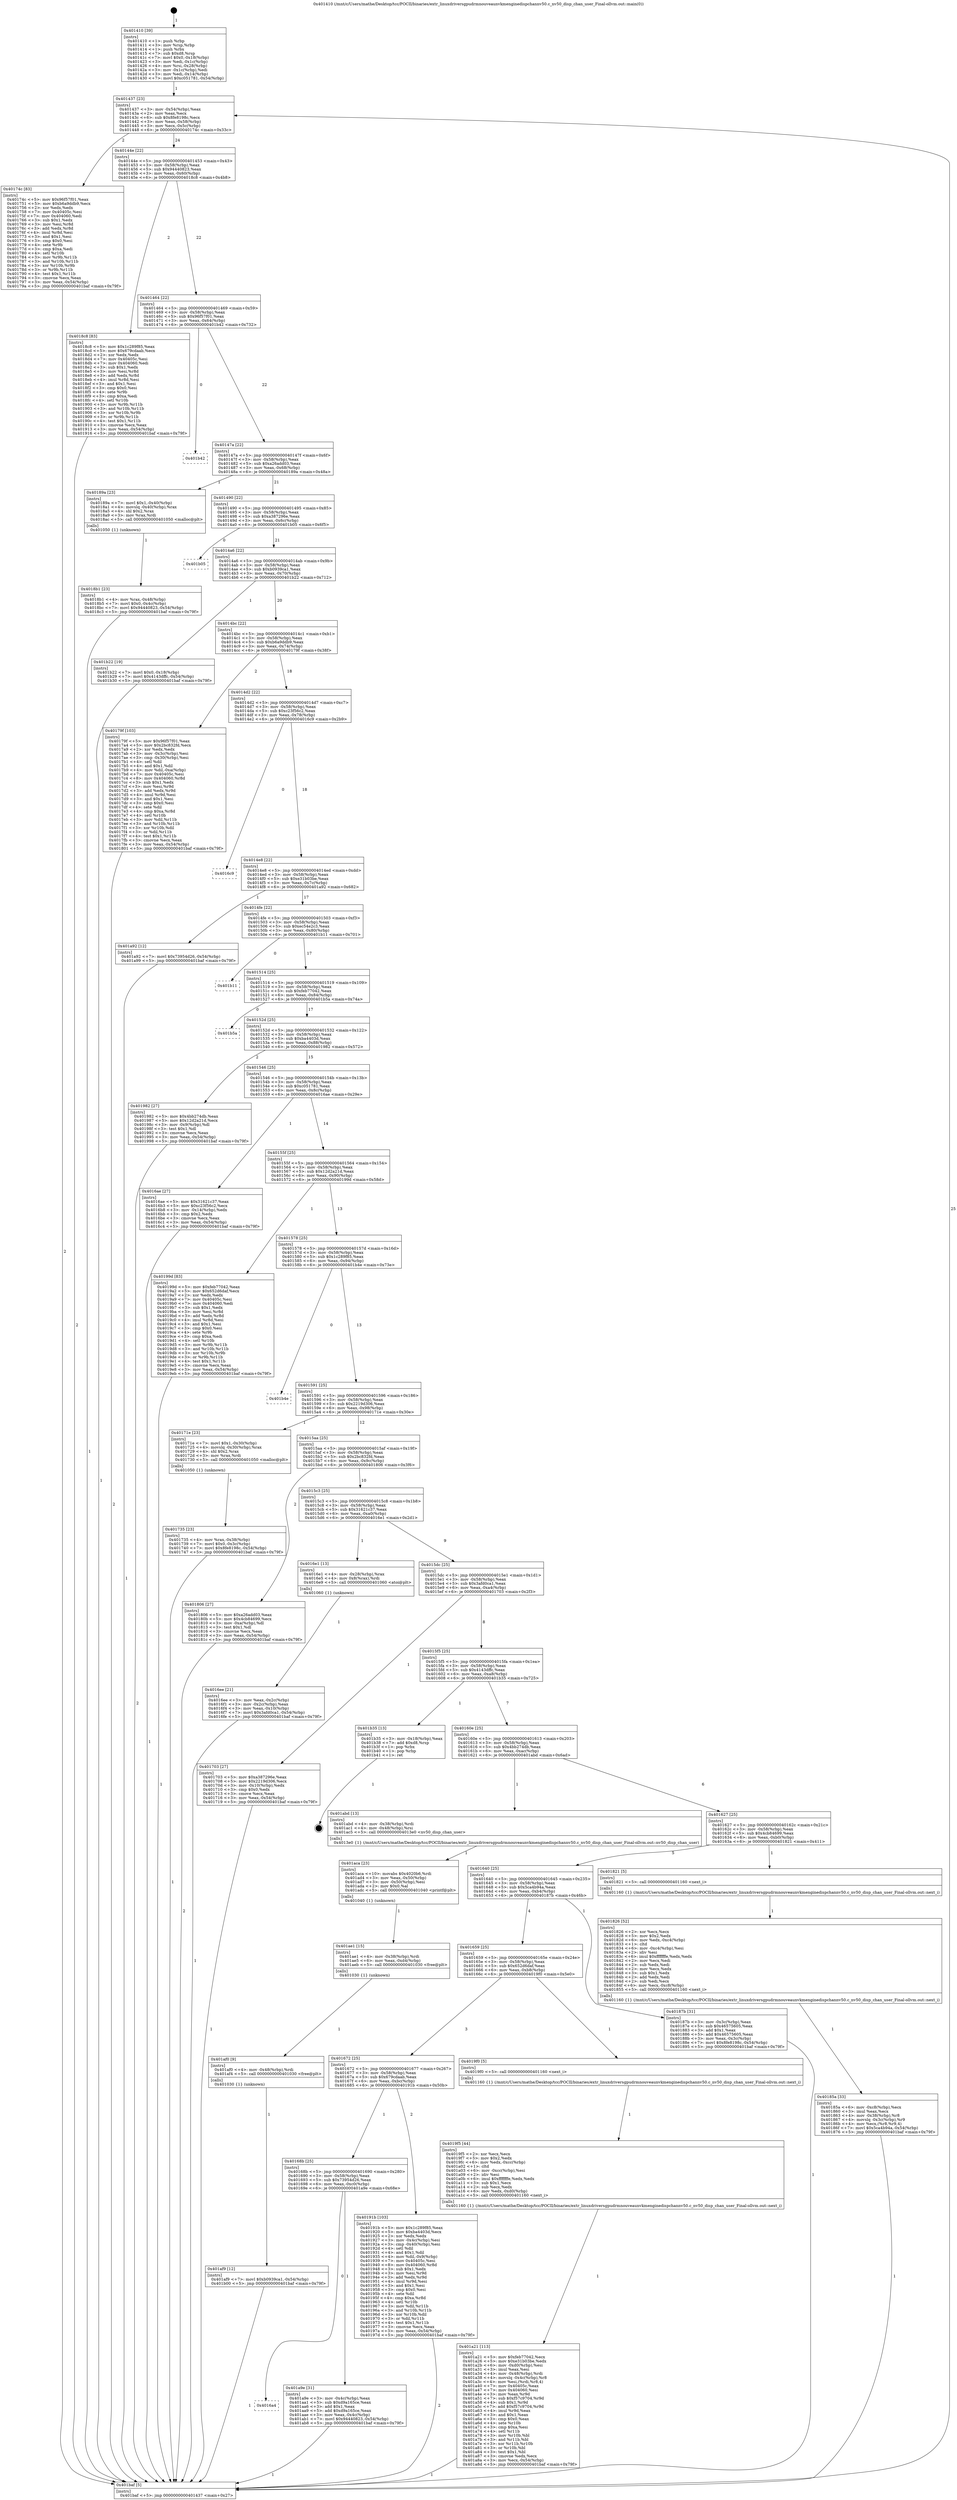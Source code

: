 digraph "0x401410" {
  label = "0x401410 (/mnt/c/Users/mathe/Desktop/tcc/POCII/binaries/extr_linuxdriversgpudrmnouveaunvkmenginedispchannv50.c_nv50_disp_chan_user_Final-ollvm.out::main(0))"
  labelloc = "t"
  node[shape=record]

  Entry [label="",width=0.3,height=0.3,shape=circle,fillcolor=black,style=filled]
  "0x401437" [label="{
     0x401437 [23]\l
     | [instrs]\l
     &nbsp;&nbsp;0x401437 \<+3\>: mov -0x54(%rbp),%eax\l
     &nbsp;&nbsp;0x40143a \<+2\>: mov %eax,%ecx\l
     &nbsp;&nbsp;0x40143c \<+6\>: sub $0x8fe8198c,%ecx\l
     &nbsp;&nbsp;0x401442 \<+3\>: mov %eax,-0x58(%rbp)\l
     &nbsp;&nbsp;0x401445 \<+3\>: mov %ecx,-0x5c(%rbp)\l
     &nbsp;&nbsp;0x401448 \<+6\>: je 000000000040174c \<main+0x33c\>\l
  }"]
  "0x40174c" [label="{
     0x40174c [83]\l
     | [instrs]\l
     &nbsp;&nbsp;0x40174c \<+5\>: mov $0x96f57f01,%eax\l
     &nbsp;&nbsp;0x401751 \<+5\>: mov $0xb6a9ddb9,%ecx\l
     &nbsp;&nbsp;0x401756 \<+2\>: xor %edx,%edx\l
     &nbsp;&nbsp;0x401758 \<+7\>: mov 0x40405c,%esi\l
     &nbsp;&nbsp;0x40175f \<+7\>: mov 0x404060,%edi\l
     &nbsp;&nbsp;0x401766 \<+3\>: sub $0x1,%edx\l
     &nbsp;&nbsp;0x401769 \<+3\>: mov %esi,%r8d\l
     &nbsp;&nbsp;0x40176c \<+3\>: add %edx,%r8d\l
     &nbsp;&nbsp;0x40176f \<+4\>: imul %r8d,%esi\l
     &nbsp;&nbsp;0x401773 \<+3\>: and $0x1,%esi\l
     &nbsp;&nbsp;0x401776 \<+3\>: cmp $0x0,%esi\l
     &nbsp;&nbsp;0x401779 \<+4\>: sete %r9b\l
     &nbsp;&nbsp;0x40177d \<+3\>: cmp $0xa,%edi\l
     &nbsp;&nbsp;0x401780 \<+4\>: setl %r10b\l
     &nbsp;&nbsp;0x401784 \<+3\>: mov %r9b,%r11b\l
     &nbsp;&nbsp;0x401787 \<+3\>: and %r10b,%r11b\l
     &nbsp;&nbsp;0x40178a \<+3\>: xor %r10b,%r9b\l
     &nbsp;&nbsp;0x40178d \<+3\>: or %r9b,%r11b\l
     &nbsp;&nbsp;0x401790 \<+4\>: test $0x1,%r11b\l
     &nbsp;&nbsp;0x401794 \<+3\>: cmovne %ecx,%eax\l
     &nbsp;&nbsp;0x401797 \<+3\>: mov %eax,-0x54(%rbp)\l
     &nbsp;&nbsp;0x40179a \<+5\>: jmp 0000000000401baf \<main+0x79f\>\l
  }"]
  "0x40144e" [label="{
     0x40144e [22]\l
     | [instrs]\l
     &nbsp;&nbsp;0x40144e \<+5\>: jmp 0000000000401453 \<main+0x43\>\l
     &nbsp;&nbsp;0x401453 \<+3\>: mov -0x58(%rbp),%eax\l
     &nbsp;&nbsp;0x401456 \<+5\>: sub $0x94440823,%eax\l
     &nbsp;&nbsp;0x40145b \<+3\>: mov %eax,-0x60(%rbp)\l
     &nbsp;&nbsp;0x40145e \<+6\>: je 00000000004018c8 \<main+0x4b8\>\l
  }"]
  Exit [label="",width=0.3,height=0.3,shape=circle,fillcolor=black,style=filled,peripheries=2]
  "0x4018c8" [label="{
     0x4018c8 [83]\l
     | [instrs]\l
     &nbsp;&nbsp;0x4018c8 \<+5\>: mov $0x1c289f85,%eax\l
     &nbsp;&nbsp;0x4018cd \<+5\>: mov $0x679cdaab,%ecx\l
     &nbsp;&nbsp;0x4018d2 \<+2\>: xor %edx,%edx\l
     &nbsp;&nbsp;0x4018d4 \<+7\>: mov 0x40405c,%esi\l
     &nbsp;&nbsp;0x4018db \<+7\>: mov 0x404060,%edi\l
     &nbsp;&nbsp;0x4018e2 \<+3\>: sub $0x1,%edx\l
     &nbsp;&nbsp;0x4018e5 \<+3\>: mov %esi,%r8d\l
     &nbsp;&nbsp;0x4018e8 \<+3\>: add %edx,%r8d\l
     &nbsp;&nbsp;0x4018eb \<+4\>: imul %r8d,%esi\l
     &nbsp;&nbsp;0x4018ef \<+3\>: and $0x1,%esi\l
     &nbsp;&nbsp;0x4018f2 \<+3\>: cmp $0x0,%esi\l
     &nbsp;&nbsp;0x4018f5 \<+4\>: sete %r9b\l
     &nbsp;&nbsp;0x4018f9 \<+3\>: cmp $0xa,%edi\l
     &nbsp;&nbsp;0x4018fc \<+4\>: setl %r10b\l
     &nbsp;&nbsp;0x401900 \<+3\>: mov %r9b,%r11b\l
     &nbsp;&nbsp;0x401903 \<+3\>: and %r10b,%r11b\l
     &nbsp;&nbsp;0x401906 \<+3\>: xor %r10b,%r9b\l
     &nbsp;&nbsp;0x401909 \<+3\>: or %r9b,%r11b\l
     &nbsp;&nbsp;0x40190c \<+4\>: test $0x1,%r11b\l
     &nbsp;&nbsp;0x401910 \<+3\>: cmovne %ecx,%eax\l
     &nbsp;&nbsp;0x401913 \<+3\>: mov %eax,-0x54(%rbp)\l
     &nbsp;&nbsp;0x401916 \<+5\>: jmp 0000000000401baf \<main+0x79f\>\l
  }"]
  "0x401464" [label="{
     0x401464 [22]\l
     | [instrs]\l
     &nbsp;&nbsp;0x401464 \<+5\>: jmp 0000000000401469 \<main+0x59\>\l
     &nbsp;&nbsp;0x401469 \<+3\>: mov -0x58(%rbp),%eax\l
     &nbsp;&nbsp;0x40146c \<+5\>: sub $0x96f57f01,%eax\l
     &nbsp;&nbsp;0x401471 \<+3\>: mov %eax,-0x64(%rbp)\l
     &nbsp;&nbsp;0x401474 \<+6\>: je 0000000000401b42 \<main+0x732\>\l
  }"]
  "0x401af9" [label="{
     0x401af9 [12]\l
     | [instrs]\l
     &nbsp;&nbsp;0x401af9 \<+7\>: movl $0xb0939ca1,-0x54(%rbp)\l
     &nbsp;&nbsp;0x401b00 \<+5\>: jmp 0000000000401baf \<main+0x79f\>\l
  }"]
  "0x401b42" [label="{
     0x401b42\l
  }", style=dashed]
  "0x40147a" [label="{
     0x40147a [22]\l
     | [instrs]\l
     &nbsp;&nbsp;0x40147a \<+5\>: jmp 000000000040147f \<main+0x6f\>\l
     &nbsp;&nbsp;0x40147f \<+3\>: mov -0x58(%rbp),%eax\l
     &nbsp;&nbsp;0x401482 \<+5\>: sub $0xa26add03,%eax\l
     &nbsp;&nbsp;0x401487 \<+3\>: mov %eax,-0x68(%rbp)\l
     &nbsp;&nbsp;0x40148a \<+6\>: je 000000000040189a \<main+0x48a\>\l
  }"]
  "0x401af0" [label="{
     0x401af0 [9]\l
     | [instrs]\l
     &nbsp;&nbsp;0x401af0 \<+4\>: mov -0x48(%rbp),%rdi\l
     &nbsp;&nbsp;0x401af4 \<+5\>: call 0000000000401030 \<free@plt\>\l
     | [calls]\l
     &nbsp;&nbsp;0x401030 \{1\} (unknown)\l
  }"]
  "0x40189a" [label="{
     0x40189a [23]\l
     | [instrs]\l
     &nbsp;&nbsp;0x40189a \<+7\>: movl $0x1,-0x40(%rbp)\l
     &nbsp;&nbsp;0x4018a1 \<+4\>: movslq -0x40(%rbp),%rax\l
     &nbsp;&nbsp;0x4018a5 \<+4\>: shl $0x2,%rax\l
     &nbsp;&nbsp;0x4018a9 \<+3\>: mov %rax,%rdi\l
     &nbsp;&nbsp;0x4018ac \<+5\>: call 0000000000401050 \<malloc@plt\>\l
     | [calls]\l
     &nbsp;&nbsp;0x401050 \{1\} (unknown)\l
  }"]
  "0x401490" [label="{
     0x401490 [22]\l
     | [instrs]\l
     &nbsp;&nbsp;0x401490 \<+5\>: jmp 0000000000401495 \<main+0x85\>\l
     &nbsp;&nbsp;0x401495 \<+3\>: mov -0x58(%rbp),%eax\l
     &nbsp;&nbsp;0x401498 \<+5\>: sub $0xa387296e,%eax\l
     &nbsp;&nbsp;0x40149d \<+3\>: mov %eax,-0x6c(%rbp)\l
     &nbsp;&nbsp;0x4014a0 \<+6\>: je 0000000000401b05 \<main+0x6f5\>\l
  }"]
  "0x401ae1" [label="{
     0x401ae1 [15]\l
     | [instrs]\l
     &nbsp;&nbsp;0x401ae1 \<+4\>: mov -0x38(%rbp),%rdi\l
     &nbsp;&nbsp;0x401ae5 \<+6\>: mov %eax,-0xd4(%rbp)\l
     &nbsp;&nbsp;0x401aeb \<+5\>: call 0000000000401030 \<free@plt\>\l
     | [calls]\l
     &nbsp;&nbsp;0x401030 \{1\} (unknown)\l
  }"]
  "0x401b05" [label="{
     0x401b05\l
  }", style=dashed]
  "0x4014a6" [label="{
     0x4014a6 [22]\l
     | [instrs]\l
     &nbsp;&nbsp;0x4014a6 \<+5\>: jmp 00000000004014ab \<main+0x9b\>\l
     &nbsp;&nbsp;0x4014ab \<+3\>: mov -0x58(%rbp),%eax\l
     &nbsp;&nbsp;0x4014ae \<+5\>: sub $0xb0939ca1,%eax\l
     &nbsp;&nbsp;0x4014b3 \<+3\>: mov %eax,-0x70(%rbp)\l
     &nbsp;&nbsp;0x4014b6 \<+6\>: je 0000000000401b22 \<main+0x712\>\l
  }"]
  "0x401aca" [label="{
     0x401aca [23]\l
     | [instrs]\l
     &nbsp;&nbsp;0x401aca \<+10\>: movabs $0x4020b6,%rdi\l
     &nbsp;&nbsp;0x401ad4 \<+3\>: mov %eax,-0x50(%rbp)\l
     &nbsp;&nbsp;0x401ad7 \<+3\>: mov -0x50(%rbp),%esi\l
     &nbsp;&nbsp;0x401ada \<+2\>: mov $0x0,%al\l
     &nbsp;&nbsp;0x401adc \<+5\>: call 0000000000401040 \<printf@plt\>\l
     | [calls]\l
     &nbsp;&nbsp;0x401040 \{1\} (unknown)\l
  }"]
  "0x401b22" [label="{
     0x401b22 [19]\l
     | [instrs]\l
     &nbsp;&nbsp;0x401b22 \<+7\>: movl $0x0,-0x18(%rbp)\l
     &nbsp;&nbsp;0x401b29 \<+7\>: movl $0x4143dffc,-0x54(%rbp)\l
     &nbsp;&nbsp;0x401b30 \<+5\>: jmp 0000000000401baf \<main+0x79f\>\l
  }"]
  "0x4014bc" [label="{
     0x4014bc [22]\l
     | [instrs]\l
     &nbsp;&nbsp;0x4014bc \<+5\>: jmp 00000000004014c1 \<main+0xb1\>\l
     &nbsp;&nbsp;0x4014c1 \<+3\>: mov -0x58(%rbp),%eax\l
     &nbsp;&nbsp;0x4014c4 \<+5\>: sub $0xb6a9ddb9,%eax\l
     &nbsp;&nbsp;0x4014c9 \<+3\>: mov %eax,-0x74(%rbp)\l
     &nbsp;&nbsp;0x4014cc \<+6\>: je 000000000040179f \<main+0x38f\>\l
  }"]
  "0x4016a4" [label="{
     0x4016a4\l
  }", style=dashed]
  "0x40179f" [label="{
     0x40179f [103]\l
     | [instrs]\l
     &nbsp;&nbsp;0x40179f \<+5\>: mov $0x96f57f01,%eax\l
     &nbsp;&nbsp;0x4017a4 \<+5\>: mov $0x2bc832fd,%ecx\l
     &nbsp;&nbsp;0x4017a9 \<+2\>: xor %edx,%edx\l
     &nbsp;&nbsp;0x4017ab \<+3\>: mov -0x3c(%rbp),%esi\l
     &nbsp;&nbsp;0x4017ae \<+3\>: cmp -0x30(%rbp),%esi\l
     &nbsp;&nbsp;0x4017b1 \<+4\>: setl %dil\l
     &nbsp;&nbsp;0x4017b5 \<+4\>: and $0x1,%dil\l
     &nbsp;&nbsp;0x4017b9 \<+4\>: mov %dil,-0xa(%rbp)\l
     &nbsp;&nbsp;0x4017bd \<+7\>: mov 0x40405c,%esi\l
     &nbsp;&nbsp;0x4017c4 \<+8\>: mov 0x404060,%r8d\l
     &nbsp;&nbsp;0x4017cc \<+3\>: sub $0x1,%edx\l
     &nbsp;&nbsp;0x4017cf \<+3\>: mov %esi,%r9d\l
     &nbsp;&nbsp;0x4017d2 \<+3\>: add %edx,%r9d\l
     &nbsp;&nbsp;0x4017d5 \<+4\>: imul %r9d,%esi\l
     &nbsp;&nbsp;0x4017d9 \<+3\>: and $0x1,%esi\l
     &nbsp;&nbsp;0x4017dc \<+3\>: cmp $0x0,%esi\l
     &nbsp;&nbsp;0x4017df \<+4\>: sete %dil\l
     &nbsp;&nbsp;0x4017e3 \<+4\>: cmp $0xa,%r8d\l
     &nbsp;&nbsp;0x4017e7 \<+4\>: setl %r10b\l
     &nbsp;&nbsp;0x4017eb \<+3\>: mov %dil,%r11b\l
     &nbsp;&nbsp;0x4017ee \<+3\>: and %r10b,%r11b\l
     &nbsp;&nbsp;0x4017f1 \<+3\>: xor %r10b,%dil\l
     &nbsp;&nbsp;0x4017f4 \<+3\>: or %dil,%r11b\l
     &nbsp;&nbsp;0x4017f7 \<+4\>: test $0x1,%r11b\l
     &nbsp;&nbsp;0x4017fb \<+3\>: cmovne %ecx,%eax\l
     &nbsp;&nbsp;0x4017fe \<+3\>: mov %eax,-0x54(%rbp)\l
     &nbsp;&nbsp;0x401801 \<+5\>: jmp 0000000000401baf \<main+0x79f\>\l
  }"]
  "0x4014d2" [label="{
     0x4014d2 [22]\l
     | [instrs]\l
     &nbsp;&nbsp;0x4014d2 \<+5\>: jmp 00000000004014d7 \<main+0xc7\>\l
     &nbsp;&nbsp;0x4014d7 \<+3\>: mov -0x58(%rbp),%eax\l
     &nbsp;&nbsp;0x4014da \<+5\>: sub $0xc23f56c2,%eax\l
     &nbsp;&nbsp;0x4014df \<+3\>: mov %eax,-0x78(%rbp)\l
     &nbsp;&nbsp;0x4014e2 \<+6\>: je 00000000004016c9 \<main+0x2b9\>\l
  }"]
  "0x401a9e" [label="{
     0x401a9e [31]\l
     | [instrs]\l
     &nbsp;&nbsp;0x401a9e \<+3\>: mov -0x4c(%rbp),%eax\l
     &nbsp;&nbsp;0x401aa1 \<+5\>: sub $0xd9a165ce,%eax\l
     &nbsp;&nbsp;0x401aa6 \<+3\>: add $0x1,%eax\l
     &nbsp;&nbsp;0x401aa9 \<+5\>: add $0xd9a165ce,%eax\l
     &nbsp;&nbsp;0x401aae \<+3\>: mov %eax,-0x4c(%rbp)\l
     &nbsp;&nbsp;0x401ab1 \<+7\>: movl $0x94440823,-0x54(%rbp)\l
     &nbsp;&nbsp;0x401ab8 \<+5\>: jmp 0000000000401baf \<main+0x79f\>\l
  }"]
  "0x4016c9" [label="{
     0x4016c9\l
  }", style=dashed]
  "0x4014e8" [label="{
     0x4014e8 [22]\l
     | [instrs]\l
     &nbsp;&nbsp;0x4014e8 \<+5\>: jmp 00000000004014ed \<main+0xdd\>\l
     &nbsp;&nbsp;0x4014ed \<+3\>: mov -0x58(%rbp),%eax\l
     &nbsp;&nbsp;0x4014f0 \<+5\>: sub $0xe31b03be,%eax\l
     &nbsp;&nbsp;0x4014f5 \<+3\>: mov %eax,-0x7c(%rbp)\l
     &nbsp;&nbsp;0x4014f8 \<+6\>: je 0000000000401a92 \<main+0x682\>\l
  }"]
  "0x401a21" [label="{
     0x401a21 [113]\l
     | [instrs]\l
     &nbsp;&nbsp;0x401a21 \<+5\>: mov $0xfeb77042,%ecx\l
     &nbsp;&nbsp;0x401a26 \<+5\>: mov $0xe31b03be,%edx\l
     &nbsp;&nbsp;0x401a2b \<+6\>: mov -0xd0(%rbp),%esi\l
     &nbsp;&nbsp;0x401a31 \<+3\>: imul %eax,%esi\l
     &nbsp;&nbsp;0x401a34 \<+4\>: mov -0x48(%rbp),%rdi\l
     &nbsp;&nbsp;0x401a38 \<+4\>: movslq -0x4c(%rbp),%r8\l
     &nbsp;&nbsp;0x401a3c \<+4\>: mov %esi,(%rdi,%r8,4)\l
     &nbsp;&nbsp;0x401a40 \<+7\>: mov 0x40405c,%eax\l
     &nbsp;&nbsp;0x401a47 \<+7\>: mov 0x404060,%esi\l
     &nbsp;&nbsp;0x401a4e \<+3\>: mov %eax,%r9d\l
     &nbsp;&nbsp;0x401a51 \<+7\>: sub $0xf57c9704,%r9d\l
     &nbsp;&nbsp;0x401a58 \<+4\>: sub $0x1,%r9d\l
     &nbsp;&nbsp;0x401a5c \<+7\>: add $0xf57c9704,%r9d\l
     &nbsp;&nbsp;0x401a63 \<+4\>: imul %r9d,%eax\l
     &nbsp;&nbsp;0x401a67 \<+3\>: and $0x1,%eax\l
     &nbsp;&nbsp;0x401a6a \<+3\>: cmp $0x0,%eax\l
     &nbsp;&nbsp;0x401a6d \<+4\>: sete %r10b\l
     &nbsp;&nbsp;0x401a71 \<+3\>: cmp $0xa,%esi\l
     &nbsp;&nbsp;0x401a74 \<+4\>: setl %r11b\l
     &nbsp;&nbsp;0x401a78 \<+3\>: mov %r10b,%bl\l
     &nbsp;&nbsp;0x401a7b \<+3\>: and %r11b,%bl\l
     &nbsp;&nbsp;0x401a7e \<+3\>: xor %r11b,%r10b\l
     &nbsp;&nbsp;0x401a81 \<+3\>: or %r10b,%bl\l
     &nbsp;&nbsp;0x401a84 \<+3\>: test $0x1,%bl\l
     &nbsp;&nbsp;0x401a87 \<+3\>: cmovne %edx,%ecx\l
     &nbsp;&nbsp;0x401a8a \<+3\>: mov %ecx,-0x54(%rbp)\l
     &nbsp;&nbsp;0x401a8d \<+5\>: jmp 0000000000401baf \<main+0x79f\>\l
  }"]
  "0x401a92" [label="{
     0x401a92 [12]\l
     | [instrs]\l
     &nbsp;&nbsp;0x401a92 \<+7\>: movl $0x73954d26,-0x54(%rbp)\l
     &nbsp;&nbsp;0x401a99 \<+5\>: jmp 0000000000401baf \<main+0x79f\>\l
  }"]
  "0x4014fe" [label="{
     0x4014fe [22]\l
     | [instrs]\l
     &nbsp;&nbsp;0x4014fe \<+5\>: jmp 0000000000401503 \<main+0xf3\>\l
     &nbsp;&nbsp;0x401503 \<+3\>: mov -0x58(%rbp),%eax\l
     &nbsp;&nbsp;0x401506 \<+5\>: sub $0xec54e2c3,%eax\l
     &nbsp;&nbsp;0x40150b \<+3\>: mov %eax,-0x80(%rbp)\l
     &nbsp;&nbsp;0x40150e \<+6\>: je 0000000000401b11 \<main+0x701\>\l
  }"]
  "0x4019f5" [label="{
     0x4019f5 [44]\l
     | [instrs]\l
     &nbsp;&nbsp;0x4019f5 \<+2\>: xor %ecx,%ecx\l
     &nbsp;&nbsp;0x4019f7 \<+5\>: mov $0x2,%edx\l
     &nbsp;&nbsp;0x4019fc \<+6\>: mov %edx,-0xcc(%rbp)\l
     &nbsp;&nbsp;0x401a02 \<+1\>: cltd\l
     &nbsp;&nbsp;0x401a03 \<+6\>: mov -0xcc(%rbp),%esi\l
     &nbsp;&nbsp;0x401a09 \<+2\>: idiv %esi\l
     &nbsp;&nbsp;0x401a0b \<+6\>: imul $0xfffffffe,%edx,%edx\l
     &nbsp;&nbsp;0x401a11 \<+3\>: sub $0x1,%ecx\l
     &nbsp;&nbsp;0x401a14 \<+2\>: sub %ecx,%edx\l
     &nbsp;&nbsp;0x401a16 \<+6\>: mov %edx,-0xd0(%rbp)\l
     &nbsp;&nbsp;0x401a1c \<+5\>: call 0000000000401160 \<next_i\>\l
     | [calls]\l
     &nbsp;&nbsp;0x401160 \{1\} (/mnt/c/Users/mathe/Desktop/tcc/POCII/binaries/extr_linuxdriversgpudrmnouveaunvkmenginedispchannv50.c_nv50_disp_chan_user_Final-ollvm.out::next_i)\l
  }"]
  "0x401b11" [label="{
     0x401b11\l
  }", style=dashed]
  "0x401514" [label="{
     0x401514 [25]\l
     | [instrs]\l
     &nbsp;&nbsp;0x401514 \<+5\>: jmp 0000000000401519 \<main+0x109\>\l
     &nbsp;&nbsp;0x401519 \<+3\>: mov -0x58(%rbp),%eax\l
     &nbsp;&nbsp;0x40151c \<+5\>: sub $0xfeb77042,%eax\l
     &nbsp;&nbsp;0x401521 \<+6\>: mov %eax,-0x84(%rbp)\l
     &nbsp;&nbsp;0x401527 \<+6\>: je 0000000000401b5a \<main+0x74a\>\l
  }"]
  "0x40168b" [label="{
     0x40168b [25]\l
     | [instrs]\l
     &nbsp;&nbsp;0x40168b \<+5\>: jmp 0000000000401690 \<main+0x280\>\l
     &nbsp;&nbsp;0x401690 \<+3\>: mov -0x58(%rbp),%eax\l
     &nbsp;&nbsp;0x401693 \<+5\>: sub $0x73954d26,%eax\l
     &nbsp;&nbsp;0x401698 \<+6\>: mov %eax,-0xc0(%rbp)\l
     &nbsp;&nbsp;0x40169e \<+6\>: je 0000000000401a9e \<main+0x68e\>\l
  }"]
  "0x401b5a" [label="{
     0x401b5a\l
  }", style=dashed]
  "0x40152d" [label="{
     0x40152d [25]\l
     | [instrs]\l
     &nbsp;&nbsp;0x40152d \<+5\>: jmp 0000000000401532 \<main+0x122\>\l
     &nbsp;&nbsp;0x401532 \<+3\>: mov -0x58(%rbp),%eax\l
     &nbsp;&nbsp;0x401535 \<+5\>: sub $0xba4403d,%eax\l
     &nbsp;&nbsp;0x40153a \<+6\>: mov %eax,-0x88(%rbp)\l
     &nbsp;&nbsp;0x401540 \<+6\>: je 0000000000401982 \<main+0x572\>\l
  }"]
  "0x40191b" [label="{
     0x40191b [103]\l
     | [instrs]\l
     &nbsp;&nbsp;0x40191b \<+5\>: mov $0x1c289f85,%eax\l
     &nbsp;&nbsp;0x401920 \<+5\>: mov $0xba4403d,%ecx\l
     &nbsp;&nbsp;0x401925 \<+2\>: xor %edx,%edx\l
     &nbsp;&nbsp;0x401927 \<+3\>: mov -0x4c(%rbp),%esi\l
     &nbsp;&nbsp;0x40192a \<+3\>: cmp -0x40(%rbp),%esi\l
     &nbsp;&nbsp;0x40192d \<+4\>: setl %dil\l
     &nbsp;&nbsp;0x401931 \<+4\>: and $0x1,%dil\l
     &nbsp;&nbsp;0x401935 \<+4\>: mov %dil,-0x9(%rbp)\l
     &nbsp;&nbsp;0x401939 \<+7\>: mov 0x40405c,%esi\l
     &nbsp;&nbsp;0x401940 \<+8\>: mov 0x404060,%r8d\l
     &nbsp;&nbsp;0x401948 \<+3\>: sub $0x1,%edx\l
     &nbsp;&nbsp;0x40194b \<+3\>: mov %esi,%r9d\l
     &nbsp;&nbsp;0x40194e \<+3\>: add %edx,%r9d\l
     &nbsp;&nbsp;0x401951 \<+4\>: imul %r9d,%esi\l
     &nbsp;&nbsp;0x401955 \<+3\>: and $0x1,%esi\l
     &nbsp;&nbsp;0x401958 \<+3\>: cmp $0x0,%esi\l
     &nbsp;&nbsp;0x40195b \<+4\>: sete %dil\l
     &nbsp;&nbsp;0x40195f \<+4\>: cmp $0xa,%r8d\l
     &nbsp;&nbsp;0x401963 \<+4\>: setl %r10b\l
     &nbsp;&nbsp;0x401967 \<+3\>: mov %dil,%r11b\l
     &nbsp;&nbsp;0x40196a \<+3\>: and %r10b,%r11b\l
     &nbsp;&nbsp;0x40196d \<+3\>: xor %r10b,%dil\l
     &nbsp;&nbsp;0x401970 \<+3\>: or %dil,%r11b\l
     &nbsp;&nbsp;0x401973 \<+4\>: test $0x1,%r11b\l
     &nbsp;&nbsp;0x401977 \<+3\>: cmovne %ecx,%eax\l
     &nbsp;&nbsp;0x40197a \<+3\>: mov %eax,-0x54(%rbp)\l
     &nbsp;&nbsp;0x40197d \<+5\>: jmp 0000000000401baf \<main+0x79f\>\l
  }"]
  "0x401982" [label="{
     0x401982 [27]\l
     | [instrs]\l
     &nbsp;&nbsp;0x401982 \<+5\>: mov $0x4bb274db,%eax\l
     &nbsp;&nbsp;0x401987 \<+5\>: mov $0x12d2a21d,%ecx\l
     &nbsp;&nbsp;0x40198c \<+3\>: mov -0x9(%rbp),%dl\l
     &nbsp;&nbsp;0x40198f \<+3\>: test $0x1,%dl\l
     &nbsp;&nbsp;0x401992 \<+3\>: cmovne %ecx,%eax\l
     &nbsp;&nbsp;0x401995 \<+3\>: mov %eax,-0x54(%rbp)\l
     &nbsp;&nbsp;0x401998 \<+5\>: jmp 0000000000401baf \<main+0x79f\>\l
  }"]
  "0x401546" [label="{
     0x401546 [25]\l
     | [instrs]\l
     &nbsp;&nbsp;0x401546 \<+5\>: jmp 000000000040154b \<main+0x13b\>\l
     &nbsp;&nbsp;0x40154b \<+3\>: mov -0x58(%rbp),%eax\l
     &nbsp;&nbsp;0x40154e \<+5\>: sub $0xc051781,%eax\l
     &nbsp;&nbsp;0x401553 \<+6\>: mov %eax,-0x8c(%rbp)\l
     &nbsp;&nbsp;0x401559 \<+6\>: je 00000000004016ae \<main+0x29e\>\l
  }"]
  "0x401672" [label="{
     0x401672 [25]\l
     | [instrs]\l
     &nbsp;&nbsp;0x401672 \<+5\>: jmp 0000000000401677 \<main+0x267\>\l
     &nbsp;&nbsp;0x401677 \<+3\>: mov -0x58(%rbp),%eax\l
     &nbsp;&nbsp;0x40167a \<+5\>: sub $0x679cdaab,%eax\l
     &nbsp;&nbsp;0x40167f \<+6\>: mov %eax,-0xbc(%rbp)\l
     &nbsp;&nbsp;0x401685 \<+6\>: je 000000000040191b \<main+0x50b\>\l
  }"]
  "0x4016ae" [label="{
     0x4016ae [27]\l
     | [instrs]\l
     &nbsp;&nbsp;0x4016ae \<+5\>: mov $0x31621c37,%eax\l
     &nbsp;&nbsp;0x4016b3 \<+5\>: mov $0xc23f56c2,%ecx\l
     &nbsp;&nbsp;0x4016b8 \<+3\>: mov -0x14(%rbp),%edx\l
     &nbsp;&nbsp;0x4016bb \<+3\>: cmp $0x2,%edx\l
     &nbsp;&nbsp;0x4016be \<+3\>: cmovne %ecx,%eax\l
     &nbsp;&nbsp;0x4016c1 \<+3\>: mov %eax,-0x54(%rbp)\l
     &nbsp;&nbsp;0x4016c4 \<+5\>: jmp 0000000000401baf \<main+0x79f\>\l
  }"]
  "0x40155f" [label="{
     0x40155f [25]\l
     | [instrs]\l
     &nbsp;&nbsp;0x40155f \<+5\>: jmp 0000000000401564 \<main+0x154\>\l
     &nbsp;&nbsp;0x401564 \<+3\>: mov -0x58(%rbp),%eax\l
     &nbsp;&nbsp;0x401567 \<+5\>: sub $0x12d2a21d,%eax\l
     &nbsp;&nbsp;0x40156c \<+6\>: mov %eax,-0x90(%rbp)\l
     &nbsp;&nbsp;0x401572 \<+6\>: je 000000000040199d \<main+0x58d\>\l
  }"]
  "0x401baf" [label="{
     0x401baf [5]\l
     | [instrs]\l
     &nbsp;&nbsp;0x401baf \<+5\>: jmp 0000000000401437 \<main+0x27\>\l
  }"]
  "0x401410" [label="{
     0x401410 [39]\l
     | [instrs]\l
     &nbsp;&nbsp;0x401410 \<+1\>: push %rbp\l
     &nbsp;&nbsp;0x401411 \<+3\>: mov %rsp,%rbp\l
     &nbsp;&nbsp;0x401414 \<+1\>: push %rbx\l
     &nbsp;&nbsp;0x401415 \<+7\>: sub $0xd8,%rsp\l
     &nbsp;&nbsp;0x40141c \<+7\>: movl $0x0,-0x18(%rbp)\l
     &nbsp;&nbsp;0x401423 \<+3\>: mov %edi,-0x1c(%rbp)\l
     &nbsp;&nbsp;0x401426 \<+4\>: mov %rsi,-0x28(%rbp)\l
     &nbsp;&nbsp;0x40142a \<+3\>: mov -0x1c(%rbp),%edi\l
     &nbsp;&nbsp;0x40142d \<+3\>: mov %edi,-0x14(%rbp)\l
     &nbsp;&nbsp;0x401430 \<+7\>: movl $0xc051781,-0x54(%rbp)\l
  }"]
  "0x4019f0" [label="{
     0x4019f0 [5]\l
     | [instrs]\l
     &nbsp;&nbsp;0x4019f0 \<+5\>: call 0000000000401160 \<next_i\>\l
     | [calls]\l
     &nbsp;&nbsp;0x401160 \{1\} (/mnt/c/Users/mathe/Desktop/tcc/POCII/binaries/extr_linuxdriversgpudrmnouveaunvkmenginedispchannv50.c_nv50_disp_chan_user_Final-ollvm.out::next_i)\l
  }"]
  "0x40199d" [label="{
     0x40199d [83]\l
     | [instrs]\l
     &nbsp;&nbsp;0x40199d \<+5\>: mov $0xfeb77042,%eax\l
     &nbsp;&nbsp;0x4019a2 \<+5\>: mov $0x652d6daf,%ecx\l
     &nbsp;&nbsp;0x4019a7 \<+2\>: xor %edx,%edx\l
     &nbsp;&nbsp;0x4019a9 \<+7\>: mov 0x40405c,%esi\l
     &nbsp;&nbsp;0x4019b0 \<+7\>: mov 0x404060,%edi\l
     &nbsp;&nbsp;0x4019b7 \<+3\>: sub $0x1,%edx\l
     &nbsp;&nbsp;0x4019ba \<+3\>: mov %esi,%r8d\l
     &nbsp;&nbsp;0x4019bd \<+3\>: add %edx,%r8d\l
     &nbsp;&nbsp;0x4019c0 \<+4\>: imul %r8d,%esi\l
     &nbsp;&nbsp;0x4019c4 \<+3\>: and $0x1,%esi\l
     &nbsp;&nbsp;0x4019c7 \<+3\>: cmp $0x0,%esi\l
     &nbsp;&nbsp;0x4019ca \<+4\>: sete %r9b\l
     &nbsp;&nbsp;0x4019ce \<+3\>: cmp $0xa,%edi\l
     &nbsp;&nbsp;0x4019d1 \<+4\>: setl %r10b\l
     &nbsp;&nbsp;0x4019d5 \<+3\>: mov %r9b,%r11b\l
     &nbsp;&nbsp;0x4019d8 \<+3\>: and %r10b,%r11b\l
     &nbsp;&nbsp;0x4019db \<+3\>: xor %r10b,%r9b\l
     &nbsp;&nbsp;0x4019de \<+3\>: or %r9b,%r11b\l
     &nbsp;&nbsp;0x4019e1 \<+4\>: test $0x1,%r11b\l
     &nbsp;&nbsp;0x4019e5 \<+3\>: cmovne %ecx,%eax\l
     &nbsp;&nbsp;0x4019e8 \<+3\>: mov %eax,-0x54(%rbp)\l
     &nbsp;&nbsp;0x4019eb \<+5\>: jmp 0000000000401baf \<main+0x79f\>\l
  }"]
  "0x401578" [label="{
     0x401578 [25]\l
     | [instrs]\l
     &nbsp;&nbsp;0x401578 \<+5\>: jmp 000000000040157d \<main+0x16d\>\l
     &nbsp;&nbsp;0x40157d \<+3\>: mov -0x58(%rbp),%eax\l
     &nbsp;&nbsp;0x401580 \<+5\>: sub $0x1c289f85,%eax\l
     &nbsp;&nbsp;0x401585 \<+6\>: mov %eax,-0x94(%rbp)\l
     &nbsp;&nbsp;0x40158b \<+6\>: je 0000000000401b4e \<main+0x73e\>\l
  }"]
  "0x4018b1" [label="{
     0x4018b1 [23]\l
     | [instrs]\l
     &nbsp;&nbsp;0x4018b1 \<+4\>: mov %rax,-0x48(%rbp)\l
     &nbsp;&nbsp;0x4018b5 \<+7\>: movl $0x0,-0x4c(%rbp)\l
     &nbsp;&nbsp;0x4018bc \<+7\>: movl $0x94440823,-0x54(%rbp)\l
     &nbsp;&nbsp;0x4018c3 \<+5\>: jmp 0000000000401baf \<main+0x79f\>\l
  }"]
  "0x401b4e" [label="{
     0x401b4e\l
  }", style=dashed]
  "0x401591" [label="{
     0x401591 [25]\l
     | [instrs]\l
     &nbsp;&nbsp;0x401591 \<+5\>: jmp 0000000000401596 \<main+0x186\>\l
     &nbsp;&nbsp;0x401596 \<+3\>: mov -0x58(%rbp),%eax\l
     &nbsp;&nbsp;0x401599 \<+5\>: sub $0x2219d306,%eax\l
     &nbsp;&nbsp;0x40159e \<+6\>: mov %eax,-0x98(%rbp)\l
     &nbsp;&nbsp;0x4015a4 \<+6\>: je 000000000040171e \<main+0x30e\>\l
  }"]
  "0x401659" [label="{
     0x401659 [25]\l
     | [instrs]\l
     &nbsp;&nbsp;0x401659 \<+5\>: jmp 000000000040165e \<main+0x24e\>\l
     &nbsp;&nbsp;0x40165e \<+3\>: mov -0x58(%rbp),%eax\l
     &nbsp;&nbsp;0x401661 \<+5\>: sub $0x652d6daf,%eax\l
     &nbsp;&nbsp;0x401666 \<+6\>: mov %eax,-0xb8(%rbp)\l
     &nbsp;&nbsp;0x40166c \<+6\>: je 00000000004019f0 \<main+0x5e0\>\l
  }"]
  "0x40171e" [label="{
     0x40171e [23]\l
     | [instrs]\l
     &nbsp;&nbsp;0x40171e \<+7\>: movl $0x1,-0x30(%rbp)\l
     &nbsp;&nbsp;0x401725 \<+4\>: movslq -0x30(%rbp),%rax\l
     &nbsp;&nbsp;0x401729 \<+4\>: shl $0x2,%rax\l
     &nbsp;&nbsp;0x40172d \<+3\>: mov %rax,%rdi\l
     &nbsp;&nbsp;0x401730 \<+5\>: call 0000000000401050 \<malloc@plt\>\l
     | [calls]\l
     &nbsp;&nbsp;0x401050 \{1\} (unknown)\l
  }"]
  "0x4015aa" [label="{
     0x4015aa [25]\l
     | [instrs]\l
     &nbsp;&nbsp;0x4015aa \<+5\>: jmp 00000000004015af \<main+0x19f\>\l
     &nbsp;&nbsp;0x4015af \<+3\>: mov -0x58(%rbp),%eax\l
     &nbsp;&nbsp;0x4015b2 \<+5\>: sub $0x2bc832fd,%eax\l
     &nbsp;&nbsp;0x4015b7 \<+6\>: mov %eax,-0x9c(%rbp)\l
     &nbsp;&nbsp;0x4015bd \<+6\>: je 0000000000401806 \<main+0x3f6\>\l
  }"]
  "0x40187b" [label="{
     0x40187b [31]\l
     | [instrs]\l
     &nbsp;&nbsp;0x40187b \<+3\>: mov -0x3c(%rbp),%eax\l
     &nbsp;&nbsp;0x40187e \<+5\>: sub $0x46575605,%eax\l
     &nbsp;&nbsp;0x401883 \<+3\>: add $0x1,%eax\l
     &nbsp;&nbsp;0x401886 \<+5\>: add $0x46575605,%eax\l
     &nbsp;&nbsp;0x40188b \<+3\>: mov %eax,-0x3c(%rbp)\l
     &nbsp;&nbsp;0x40188e \<+7\>: movl $0x8fe8198c,-0x54(%rbp)\l
     &nbsp;&nbsp;0x401895 \<+5\>: jmp 0000000000401baf \<main+0x79f\>\l
  }"]
  "0x401806" [label="{
     0x401806 [27]\l
     | [instrs]\l
     &nbsp;&nbsp;0x401806 \<+5\>: mov $0xa26add03,%eax\l
     &nbsp;&nbsp;0x40180b \<+5\>: mov $0x4cb84699,%ecx\l
     &nbsp;&nbsp;0x401810 \<+3\>: mov -0xa(%rbp),%dl\l
     &nbsp;&nbsp;0x401813 \<+3\>: test $0x1,%dl\l
     &nbsp;&nbsp;0x401816 \<+3\>: cmovne %ecx,%eax\l
     &nbsp;&nbsp;0x401819 \<+3\>: mov %eax,-0x54(%rbp)\l
     &nbsp;&nbsp;0x40181c \<+5\>: jmp 0000000000401baf \<main+0x79f\>\l
  }"]
  "0x4015c3" [label="{
     0x4015c3 [25]\l
     | [instrs]\l
     &nbsp;&nbsp;0x4015c3 \<+5\>: jmp 00000000004015c8 \<main+0x1b8\>\l
     &nbsp;&nbsp;0x4015c8 \<+3\>: mov -0x58(%rbp),%eax\l
     &nbsp;&nbsp;0x4015cb \<+5\>: sub $0x31621c37,%eax\l
     &nbsp;&nbsp;0x4015d0 \<+6\>: mov %eax,-0xa0(%rbp)\l
     &nbsp;&nbsp;0x4015d6 \<+6\>: je 00000000004016e1 \<main+0x2d1\>\l
  }"]
  "0x40185a" [label="{
     0x40185a [33]\l
     | [instrs]\l
     &nbsp;&nbsp;0x40185a \<+6\>: mov -0xc8(%rbp),%ecx\l
     &nbsp;&nbsp;0x401860 \<+3\>: imul %eax,%ecx\l
     &nbsp;&nbsp;0x401863 \<+4\>: mov -0x38(%rbp),%r8\l
     &nbsp;&nbsp;0x401867 \<+4\>: movslq -0x3c(%rbp),%r9\l
     &nbsp;&nbsp;0x40186b \<+4\>: mov %ecx,(%r8,%r9,4)\l
     &nbsp;&nbsp;0x40186f \<+7\>: movl $0x5ca4b94a,-0x54(%rbp)\l
     &nbsp;&nbsp;0x401876 \<+5\>: jmp 0000000000401baf \<main+0x79f\>\l
  }"]
  "0x4016e1" [label="{
     0x4016e1 [13]\l
     | [instrs]\l
     &nbsp;&nbsp;0x4016e1 \<+4\>: mov -0x28(%rbp),%rax\l
     &nbsp;&nbsp;0x4016e5 \<+4\>: mov 0x8(%rax),%rdi\l
     &nbsp;&nbsp;0x4016e9 \<+5\>: call 0000000000401060 \<atoi@plt\>\l
     | [calls]\l
     &nbsp;&nbsp;0x401060 \{1\} (unknown)\l
  }"]
  "0x4015dc" [label="{
     0x4015dc [25]\l
     | [instrs]\l
     &nbsp;&nbsp;0x4015dc \<+5\>: jmp 00000000004015e1 \<main+0x1d1\>\l
     &nbsp;&nbsp;0x4015e1 \<+3\>: mov -0x58(%rbp),%eax\l
     &nbsp;&nbsp;0x4015e4 \<+5\>: sub $0x3afd0ca1,%eax\l
     &nbsp;&nbsp;0x4015e9 \<+6\>: mov %eax,-0xa4(%rbp)\l
     &nbsp;&nbsp;0x4015ef \<+6\>: je 0000000000401703 \<main+0x2f3\>\l
  }"]
  "0x4016ee" [label="{
     0x4016ee [21]\l
     | [instrs]\l
     &nbsp;&nbsp;0x4016ee \<+3\>: mov %eax,-0x2c(%rbp)\l
     &nbsp;&nbsp;0x4016f1 \<+3\>: mov -0x2c(%rbp),%eax\l
     &nbsp;&nbsp;0x4016f4 \<+3\>: mov %eax,-0x10(%rbp)\l
     &nbsp;&nbsp;0x4016f7 \<+7\>: movl $0x3afd0ca1,-0x54(%rbp)\l
     &nbsp;&nbsp;0x4016fe \<+5\>: jmp 0000000000401baf \<main+0x79f\>\l
  }"]
  "0x401826" [label="{
     0x401826 [52]\l
     | [instrs]\l
     &nbsp;&nbsp;0x401826 \<+2\>: xor %ecx,%ecx\l
     &nbsp;&nbsp;0x401828 \<+5\>: mov $0x2,%edx\l
     &nbsp;&nbsp;0x40182d \<+6\>: mov %edx,-0xc4(%rbp)\l
     &nbsp;&nbsp;0x401833 \<+1\>: cltd\l
     &nbsp;&nbsp;0x401834 \<+6\>: mov -0xc4(%rbp),%esi\l
     &nbsp;&nbsp;0x40183a \<+2\>: idiv %esi\l
     &nbsp;&nbsp;0x40183c \<+6\>: imul $0xfffffffe,%edx,%edx\l
     &nbsp;&nbsp;0x401842 \<+2\>: mov %ecx,%edi\l
     &nbsp;&nbsp;0x401844 \<+2\>: sub %edx,%edi\l
     &nbsp;&nbsp;0x401846 \<+2\>: mov %ecx,%edx\l
     &nbsp;&nbsp;0x401848 \<+3\>: sub $0x1,%edx\l
     &nbsp;&nbsp;0x40184b \<+2\>: add %edx,%edi\l
     &nbsp;&nbsp;0x40184d \<+2\>: sub %edi,%ecx\l
     &nbsp;&nbsp;0x40184f \<+6\>: mov %ecx,-0xc8(%rbp)\l
     &nbsp;&nbsp;0x401855 \<+5\>: call 0000000000401160 \<next_i\>\l
     | [calls]\l
     &nbsp;&nbsp;0x401160 \{1\} (/mnt/c/Users/mathe/Desktop/tcc/POCII/binaries/extr_linuxdriversgpudrmnouveaunvkmenginedispchannv50.c_nv50_disp_chan_user_Final-ollvm.out::next_i)\l
  }"]
  "0x401703" [label="{
     0x401703 [27]\l
     | [instrs]\l
     &nbsp;&nbsp;0x401703 \<+5\>: mov $0xa387296e,%eax\l
     &nbsp;&nbsp;0x401708 \<+5\>: mov $0x2219d306,%ecx\l
     &nbsp;&nbsp;0x40170d \<+3\>: mov -0x10(%rbp),%edx\l
     &nbsp;&nbsp;0x401710 \<+3\>: cmp $0x0,%edx\l
     &nbsp;&nbsp;0x401713 \<+3\>: cmove %ecx,%eax\l
     &nbsp;&nbsp;0x401716 \<+3\>: mov %eax,-0x54(%rbp)\l
     &nbsp;&nbsp;0x401719 \<+5\>: jmp 0000000000401baf \<main+0x79f\>\l
  }"]
  "0x4015f5" [label="{
     0x4015f5 [25]\l
     | [instrs]\l
     &nbsp;&nbsp;0x4015f5 \<+5\>: jmp 00000000004015fa \<main+0x1ea\>\l
     &nbsp;&nbsp;0x4015fa \<+3\>: mov -0x58(%rbp),%eax\l
     &nbsp;&nbsp;0x4015fd \<+5\>: sub $0x4143dffc,%eax\l
     &nbsp;&nbsp;0x401602 \<+6\>: mov %eax,-0xa8(%rbp)\l
     &nbsp;&nbsp;0x401608 \<+6\>: je 0000000000401b35 \<main+0x725\>\l
  }"]
  "0x401735" [label="{
     0x401735 [23]\l
     | [instrs]\l
     &nbsp;&nbsp;0x401735 \<+4\>: mov %rax,-0x38(%rbp)\l
     &nbsp;&nbsp;0x401739 \<+7\>: movl $0x0,-0x3c(%rbp)\l
     &nbsp;&nbsp;0x401740 \<+7\>: movl $0x8fe8198c,-0x54(%rbp)\l
     &nbsp;&nbsp;0x401747 \<+5\>: jmp 0000000000401baf \<main+0x79f\>\l
  }"]
  "0x401640" [label="{
     0x401640 [25]\l
     | [instrs]\l
     &nbsp;&nbsp;0x401640 \<+5\>: jmp 0000000000401645 \<main+0x235\>\l
     &nbsp;&nbsp;0x401645 \<+3\>: mov -0x58(%rbp),%eax\l
     &nbsp;&nbsp;0x401648 \<+5\>: sub $0x5ca4b94a,%eax\l
     &nbsp;&nbsp;0x40164d \<+6\>: mov %eax,-0xb4(%rbp)\l
     &nbsp;&nbsp;0x401653 \<+6\>: je 000000000040187b \<main+0x46b\>\l
  }"]
  "0x401b35" [label="{
     0x401b35 [13]\l
     | [instrs]\l
     &nbsp;&nbsp;0x401b35 \<+3\>: mov -0x18(%rbp),%eax\l
     &nbsp;&nbsp;0x401b38 \<+7\>: add $0xd8,%rsp\l
     &nbsp;&nbsp;0x401b3f \<+1\>: pop %rbx\l
     &nbsp;&nbsp;0x401b40 \<+1\>: pop %rbp\l
     &nbsp;&nbsp;0x401b41 \<+1\>: ret\l
  }"]
  "0x40160e" [label="{
     0x40160e [25]\l
     | [instrs]\l
     &nbsp;&nbsp;0x40160e \<+5\>: jmp 0000000000401613 \<main+0x203\>\l
     &nbsp;&nbsp;0x401613 \<+3\>: mov -0x58(%rbp),%eax\l
     &nbsp;&nbsp;0x401616 \<+5\>: sub $0x4bb274db,%eax\l
     &nbsp;&nbsp;0x40161b \<+6\>: mov %eax,-0xac(%rbp)\l
     &nbsp;&nbsp;0x401621 \<+6\>: je 0000000000401abd \<main+0x6ad\>\l
  }"]
  "0x401821" [label="{
     0x401821 [5]\l
     | [instrs]\l
     &nbsp;&nbsp;0x401821 \<+5\>: call 0000000000401160 \<next_i\>\l
     | [calls]\l
     &nbsp;&nbsp;0x401160 \{1\} (/mnt/c/Users/mathe/Desktop/tcc/POCII/binaries/extr_linuxdriversgpudrmnouveaunvkmenginedispchannv50.c_nv50_disp_chan_user_Final-ollvm.out::next_i)\l
  }"]
  "0x401abd" [label="{
     0x401abd [13]\l
     | [instrs]\l
     &nbsp;&nbsp;0x401abd \<+4\>: mov -0x38(%rbp),%rdi\l
     &nbsp;&nbsp;0x401ac1 \<+4\>: mov -0x48(%rbp),%rsi\l
     &nbsp;&nbsp;0x401ac5 \<+5\>: call 00000000004013e0 \<nv50_disp_chan_user\>\l
     | [calls]\l
     &nbsp;&nbsp;0x4013e0 \{1\} (/mnt/c/Users/mathe/Desktop/tcc/POCII/binaries/extr_linuxdriversgpudrmnouveaunvkmenginedispchannv50.c_nv50_disp_chan_user_Final-ollvm.out::nv50_disp_chan_user)\l
  }"]
  "0x401627" [label="{
     0x401627 [25]\l
     | [instrs]\l
     &nbsp;&nbsp;0x401627 \<+5\>: jmp 000000000040162c \<main+0x21c\>\l
     &nbsp;&nbsp;0x40162c \<+3\>: mov -0x58(%rbp),%eax\l
     &nbsp;&nbsp;0x40162f \<+5\>: sub $0x4cb84699,%eax\l
     &nbsp;&nbsp;0x401634 \<+6\>: mov %eax,-0xb0(%rbp)\l
     &nbsp;&nbsp;0x40163a \<+6\>: je 0000000000401821 \<main+0x411\>\l
  }"]
  Entry -> "0x401410" [label=" 1"]
  "0x401437" -> "0x40174c" [label=" 2"]
  "0x401437" -> "0x40144e" [label=" 24"]
  "0x401b35" -> Exit [label=" 1"]
  "0x40144e" -> "0x4018c8" [label=" 2"]
  "0x40144e" -> "0x401464" [label=" 22"]
  "0x401b22" -> "0x401baf" [label=" 1"]
  "0x401464" -> "0x401b42" [label=" 0"]
  "0x401464" -> "0x40147a" [label=" 22"]
  "0x401af9" -> "0x401baf" [label=" 1"]
  "0x40147a" -> "0x40189a" [label=" 1"]
  "0x40147a" -> "0x401490" [label=" 21"]
  "0x401af0" -> "0x401af9" [label=" 1"]
  "0x401490" -> "0x401b05" [label=" 0"]
  "0x401490" -> "0x4014a6" [label=" 21"]
  "0x401ae1" -> "0x401af0" [label=" 1"]
  "0x4014a6" -> "0x401b22" [label=" 1"]
  "0x4014a6" -> "0x4014bc" [label=" 20"]
  "0x401aca" -> "0x401ae1" [label=" 1"]
  "0x4014bc" -> "0x40179f" [label=" 2"]
  "0x4014bc" -> "0x4014d2" [label=" 18"]
  "0x401abd" -> "0x401aca" [label=" 1"]
  "0x4014d2" -> "0x4016c9" [label=" 0"]
  "0x4014d2" -> "0x4014e8" [label=" 18"]
  "0x401a9e" -> "0x401baf" [label=" 1"]
  "0x4014e8" -> "0x401a92" [label=" 1"]
  "0x4014e8" -> "0x4014fe" [label=" 17"]
  "0x40168b" -> "0x401a9e" [label=" 1"]
  "0x4014fe" -> "0x401b11" [label=" 0"]
  "0x4014fe" -> "0x401514" [label=" 17"]
  "0x40168b" -> "0x4016a4" [label=" 0"]
  "0x401514" -> "0x401b5a" [label=" 0"]
  "0x401514" -> "0x40152d" [label=" 17"]
  "0x401a92" -> "0x401baf" [label=" 1"]
  "0x40152d" -> "0x401982" [label=" 2"]
  "0x40152d" -> "0x401546" [label=" 15"]
  "0x401a21" -> "0x401baf" [label=" 1"]
  "0x401546" -> "0x4016ae" [label=" 1"]
  "0x401546" -> "0x40155f" [label=" 14"]
  "0x4016ae" -> "0x401baf" [label=" 1"]
  "0x401410" -> "0x401437" [label=" 1"]
  "0x401baf" -> "0x401437" [label=" 25"]
  "0x4019f0" -> "0x4019f5" [label=" 1"]
  "0x40155f" -> "0x40199d" [label=" 1"]
  "0x40155f" -> "0x401578" [label=" 13"]
  "0x40199d" -> "0x401baf" [label=" 1"]
  "0x401578" -> "0x401b4e" [label=" 0"]
  "0x401578" -> "0x401591" [label=" 13"]
  "0x40191b" -> "0x401baf" [label=" 2"]
  "0x401591" -> "0x40171e" [label=" 1"]
  "0x401591" -> "0x4015aa" [label=" 12"]
  "0x401672" -> "0x40168b" [label=" 1"]
  "0x4015aa" -> "0x401806" [label=" 2"]
  "0x4015aa" -> "0x4015c3" [label=" 10"]
  "0x401672" -> "0x40191b" [label=" 2"]
  "0x4015c3" -> "0x4016e1" [label=" 1"]
  "0x4015c3" -> "0x4015dc" [label=" 9"]
  "0x4016e1" -> "0x4016ee" [label=" 1"]
  "0x4016ee" -> "0x401baf" [label=" 1"]
  "0x401659" -> "0x401672" [label=" 3"]
  "0x4015dc" -> "0x401703" [label=" 1"]
  "0x4015dc" -> "0x4015f5" [label=" 8"]
  "0x401703" -> "0x401baf" [label=" 1"]
  "0x40171e" -> "0x401735" [label=" 1"]
  "0x401735" -> "0x401baf" [label=" 1"]
  "0x40174c" -> "0x401baf" [label=" 2"]
  "0x40179f" -> "0x401baf" [label=" 2"]
  "0x401806" -> "0x401baf" [label=" 2"]
  "0x401659" -> "0x4019f0" [label=" 1"]
  "0x4015f5" -> "0x401b35" [label=" 1"]
  "0x4015f5" -> "0x40160e" [label=" 7"]
  "0x401982" -> "0x401baf" [label=" 2"]
  "0x40160e" -> "0x401abd" [label=" 1"]
  "0x40160e" -> "0x401627" [label=" 6"]
  "0x4018c8" -> "0x401baf" [label=" 2"]
  "0x401627" -> "0x401821" [label=" 1"]
  "0x401627" -> "0x401640" [label=" 5"]
  "0x401821" -> "0x401826" [label=" 1"]
  "0x401826" -> "0x40185a" [label=" 1"]
  "0x40185a" -> "0x401baf" [label=" 1"]
  "0x4019f5" -> "0x401a21" [label=" 1"]
  "0x401640" -> "0x40187b" [label=" 1"]
  "0x401640" -> "0x401659" [label=" 4"]
  "0x40187b" -> "0x401baf" [label=" 1"]
  "0x40189a" -> "0x4018b1" [label=" 1"]
  "0x4018b1" -> "0x401baf" [label=" 1"]
}
